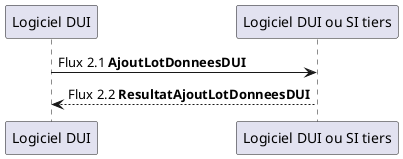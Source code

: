 @startuml

"Logiciel DUI" -> "Logiciel DUI ou SI tiers" : Flux 2.1 **AjoutLotDonneesDUI**
"Logiciel DUI" <-- "Logiciel DUI ou SI tiers" : Flux 2.2 **ResultatAjoutLotDonneesDUI**

@enduml

